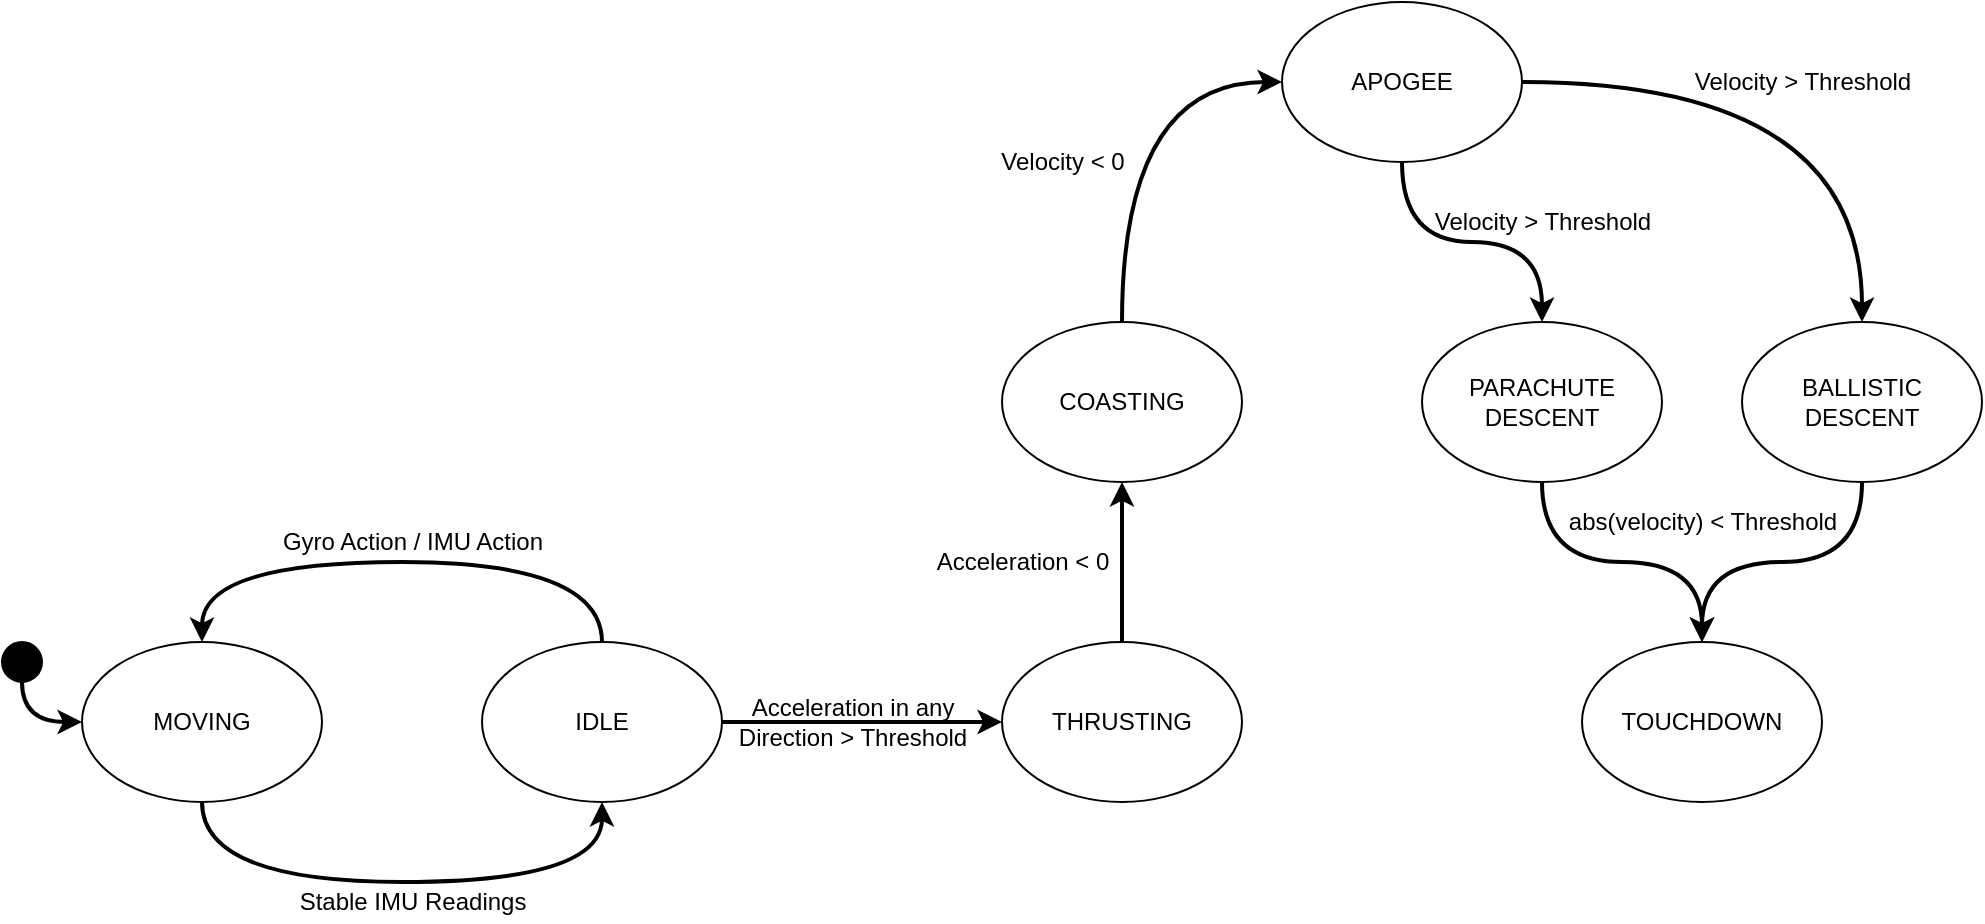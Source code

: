 <mxfile version="14.4.3" type="device"><diagram id="O3vFtXgC1-lCi4htV-ko" name="Page-1"><mxGraphModel dx="1086" dy="966" grid="1" gridSize="10" guides="1" tooltips="1" connect="1" arrows="1" fold="1" page="1" pageScale="1" pageWidth="850" pageHeight="1100" math="0" shadow="0"><root><mxCell id="0"/><mxCell id="1" parent="0"/><mxCell id="oledVe75u3NRC2UNoHF4-10" style="edgeStyle=orthogonalEdgeStyle;rounded=0;orthogonalLoop=1;jettySize=auto;html=1;curved=1;strokeWidth=2;" edge="1" parent="1" source="oledVe75u3NRC2UNoHF4-1" target="oledVe75u3NRC2UNoHF4-2"><mxGeometry relative="1" as="geometry"><Array as="points"><mxPoint x="100" y="800"/><mxPoint x="300" y="800"/></Array></mxGeometry></mxCell><mxCell id="oledVe75u3NRC2UNoHF4-1" value="MOVING" style="ellipse;whiteSpace=wrap;html=1;" vertex="1" parent="1"><mxGeometry x="40" y="680" width="120" height="80" as="geometry"/></mxCell><mxCell id="oledVe75u3NRC2UNoHF4-11" style="edgeStyle=orthogonalEdgeStyle;curved=1;rounded=0;orthogonalLoop=1;jettySize=auto;html=1;strokeWidth=2;" edge="1" parent="1" source="oledVe75u3NRC2UNoHF4-2" target="oledVe75u3NRC2UNoHF4-1"><mxGeometry relative="1" as="geometry"><Array as="points"><mxPoint x="300" y="640"/><mxPoint x="100" y="640"/></Array></mxGeometry></mxCell><mxCell id="oledVe75u3NRC2UNoHF4-12" style="edgeStyle=orthogonalEdgeStyle;curved=1;rounded=0;orthogonalLoop=1;jettySize=auto;html=1;strokeWidth=2;" edge="1" parent="1" source="oledVe75u3NRC2UNoHF4-2" target="oledVe75u3NRC2UNoHF4-3"><mxGeometry relative="1" as="geometry"/></mxCell><mxCell id="oledVe75u3NRC2UNoHF4-2" value="IDLE" style="ellipse;whiteSpace=wrap;html=1;" vertex="1" parent="1"><mxGeometry x="240" y="680" width="120" height="80" as="geometry"/></mxCell><mxCell id="oledVe75u3NRC2UNoHF4-13" style="edgeStyle=orthogonalEdgeStyle;curved=1;rounded=0;orthogonalLoop=1;jettySize=auto;html=1;strokeWidth=2;" edge="1" parent="1" source="oledVe75u3NRC2UNoHF4-3" target="oledVe75u3NRC2UNoHF4-4"><mxGeometry relative="1" as="geometry"/></mxCell><mxCell id="oledVe75u3NRC2UNoHF4-3" value="THRUSTING" style="ellipse;whiteSpace=wrap;html=1;" vertex="1" parent="1"><mxGeometry x="500" y="680" width="120" height="80" as="geometry"/></mxCell><mxCell id="oledVe75u3NRC2UNoHF4-14" style="edgeStyle=orthogonalEdgeStyle;curved=1;rounded=0;orthogonalLoop=1;jettySize=auto;html=1;strokeWidth=2;" edge="1" parent="1" source="oledVe75u3NRC2UNoHF4-4" target="oledVe75u3NRC2UNoHF4-5"><mxGeometry relative="1" as="geometry"><Array as="points"><mxPoint x="560" y="400"/></Array></mxGeometry></mxCell><mxCell id="oledVe75u3NRC2UNoHF4-4" value="COASTING" style="ellipse;whiteSpace=wrap;html=1;" vertex="1" parent="1"><mxGeometry x="500" y="520" width="120" height="80" as="geometry"/></mxCell><mxCell id="oledVe75u3NRC2UNoHF4-15" style="edgeStyle=orthogonalEdgeStyle;curved=1;rounded=0;orthogonalLoop=1;jettySize=auto;html=1;strokeWidth=2;" edge="1" parent="1" source="oledVe75u3NRC2UNoHF4-5" target="oledVe75u3NRC2UNoHF4-6"><mxGeometry relative="1" as="geometry"/></mxCell><mxCell id="oledVe75u3NRC2UNoHF4-16" style="edgeStyle=orthogonalEdgeStyle;curved=1;rounded=0;orthogonalLoop=1;jettySize=auto;html=1;strokeWidth=2;" edge="1" parent="1" source="oledVe75u3NRC2UNoHF4-5" target="oledVe75u3NRC2UNoHF4-7"><mxGeometry relative="1" as="geometry"/></mxCell><mxCell id="oledVe75u3NRC2UNoHF4-5" value="APOGEE" style="ellipse;whiteSpace=wrap;html=1;" vertex="1" parent="1"><mxGeometry x="640" y="360" width="120" height="80" as="geometry"/></mxCell><mxCell id="oledVe75u3NRC2UNoHF4-17" style="edgeStyle=orthogonalEdgeStyle;curved=1;rounded=0;orthogonalLoop=1;jettySize=auto;html=1;strokeWidth=2;" edge="1" parent="1" source="oledVe75u3NRC2UNoHF4-6" target="oledVe75u3NRC2UNoHF4-8"><mxGeometry relative="1" as="geometry"/></mxCell><mxCell id="oledVe75u3NRC2UNoHF4-6" value="PARACHUTE DESCENT" style="ellipse;whiteSpace=wrap;html=1;" vertex="1" parent="1"><mxGeometry x="710" y="520" width="120" height="80" as="geometry"/></mxCell><mxCell id="oledVe75u3NRC2UNoHF4-18" style="edgeStyle=orthogonalEdgeStyle;curved=1;rounded=0;orthogonalLoop=1;jettySize=auto;html=1;strokeWidth=2;" edge="1" parent="1" source="oledVe75u3NRC2UNoHF4-7" target="oledVe75u3NRC2UNoHF4-8"><mxGeometry relative="1" as="geometry"/></mxCell><mxCell id="oledVe75u3NRC2UNoHF4-7" value="BALLISTIC DESCENT" style="ellipse;whiteSpace=wrap;html=1;" vertex="1" parent="1"><mxGeometry x="870" y="520" width="120" height="80" as="geometry"/></mxCell><mxCell id="oledVe75u3NRC2UNoHF4-8" value="TOUCHDOWN" style="ellipse;whiteSpace=wrap;html=1;" vertex="1" parent="1"><mxGeometry x="790" y="680" width="120" height="80" as="geometry"/></mxCell><mxCell id="oledVe75u3NRC2UNoHF4-19" value="Gyro Action / IMU Action" style="text;html=1;align=center;verticalAlign=middle;resizable=0;points=[];autosize=1;" vertex="1" parent="1"><mxGeometry x="130" y="620" width="150" height="20" as="geometry"/></mxCell><mxCell id="oledVe75u3NRC2UNoHF4-20" value="Stable IMU Readings" style="text;html=1;align=center;verticalAlign=middle;resizable=0;points=[];autosize=1;" vertex="1" parent="1"><mxGeometry x="140" y="800" width="130" height="20" as="geometry"/></mxCell><mxCell id="oledVe75u3NRC2UNoHF4-21" value="Acceleration in any &lt;br&gt;Direction &amp;gt; Threshold" style="text;html=1;align=center;verticalAlign=middle;resizable=0;points=[];autosize=1;" vertex="1" parent="1"><mxGeometry x="360" y="705" width="130" height="30" as="geometry"/></mxCell><mxCell id="oledVe75u3NRC2UNoHF4-22" value="Acceleration &amp;lt; 0" style="text;html=1;align=center;verticalAlign=middle;resizable=0;points=[];autosize=1;" vertex="1" parent="1"><mxGeometry x="460" y="630" width="100" height="20" as="geometry"/></mxCell><mxCell id="oledVe75u3NRC2UNoHF4-23" value="Velocity &amp;lt; 0" style="text;html=1;align=center;verticalAlign=middle;resizable=0;points=[];autosize=1;" vertex="1" parent="1"><mxGeometry x="490" y="430" width="80" height="20" as="geometry"/></mxCell><mxCell id="oledVe75u3NRC2UNoHF4-25" value="Velocity &amp;gt; Threshold" style="text;html=1;align=center;verticalAlign=middle;resizable=0;points=[];autosize=1;" vertex="1" parent="1"><mxGeometry x="710" y="460" width="120" height="20" as="geometry"/></mxCell><mxCell id="oledVe75u3NRC2UNoHF4-26" value="Velocity &amp;gt; Threshold" style="text;html=1;align=center;verticalAlign=middle;resizable=0;points=[];autosize=1;" vertex="1" parent="1"><mxGeometry x="840" y="390" width="120" height="20" as="geometry"/></mxCell><mxCell id="oledVe75u3NRC2UNoHF4-27" value="abs(velocity) &amp;lt; Threshold" style="text;html=1;align=center;verticalAlign=middle;resizable=0;points=[];autosize=1;" vertex="1" parent="1"><mxGeometry x="775" y="610" width="150" height="20" as="geometry"/></mxCell><mxCell id="oledVe75u3NRC2UNoHF4-29" style="edgeStyle=orthogonalEdgeStyle;curved=1;rounded=0;orthogonalLoop=1;jettySize=auto;html=1;strokeWidth=2;" edge="1" parent="1" source="oledVe75u3NRC2UNoHF4-28" target="oledVe75u3NRC2UNoHF4-1"><mxGeometry relative="1" as="geometry"><Array as="points"><mxPoint x="10" y="720"/></Array></mxGeometry></mxCell><mxCell id="oledVe75u3NRC2UNoHF4-28" value="" style="ellipse;whiteSpace=wrap;html=1;fillColor=#000000;" vertex="1" parent="1"><mxGeometry y="680" width="20" height="20" as="geometry"/></mxCell></root></mxGraphModel></diagram></mxfile>